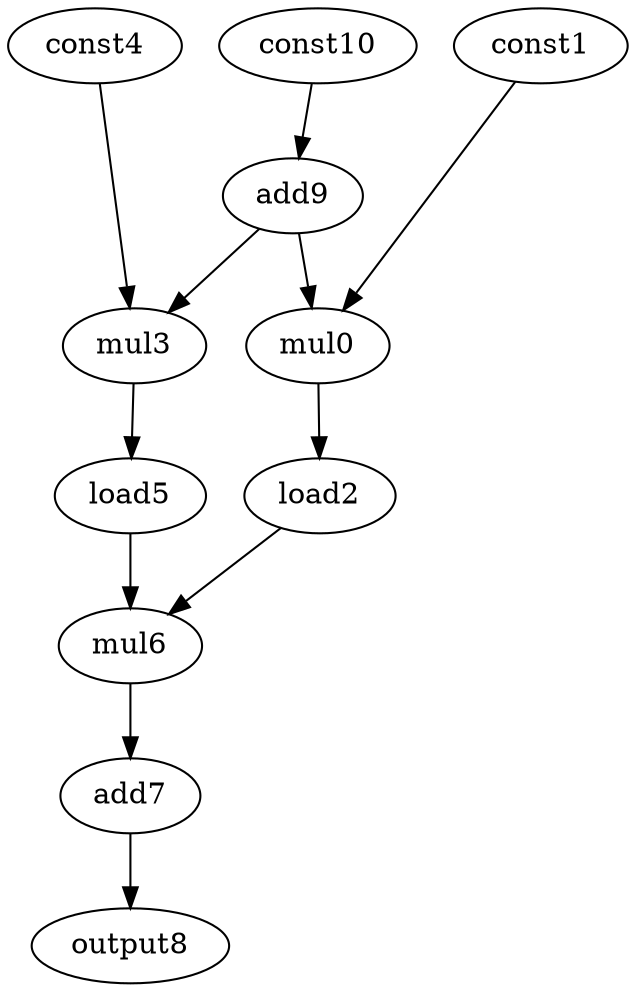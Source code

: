 digraph G {
    mul0;
    load2;
    const1;
    mul6;
    mul3;
    load5;
    const4;
    add7;
    output8;
    add9;
    const10;
    mul0 -> load2 [weight=0];
    load2 -> mul6 [weight=0];
    const1 -> mul0 [weight=0];
    mul6 -> add7 [weight=0];
    mul3 -> load5 [weight=0];
    load5 -> mul6 [weight=1];
    const4 -> mul3 [weight=0];
    add7 -> output8 [weight=0];
    add9 -> mul0 [weight=0];
    add9 -> mul3 [weight=0];
    const10 -> add9 [weight=0];
}
